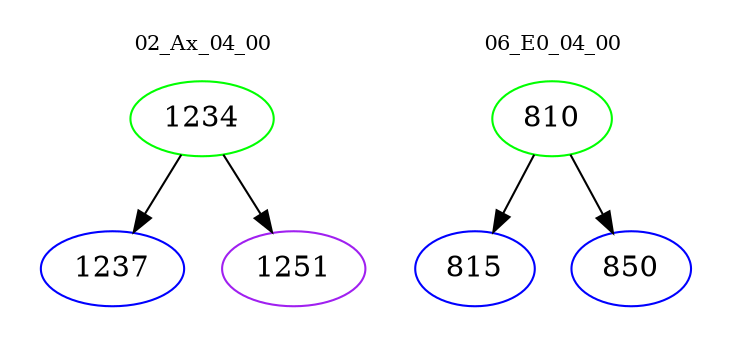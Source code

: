 digraph{
subgraph cluster_0 {
color = white
label = "02_Ax_04_00";
fontsize=10;
T0_1234 [label="1234", color="green"]
T0_1234 -> T0_1237 [color="black"]
T0_1237 [label="1237", color="blue"]
T0_1234 -> T0_1251 [color="black"]
T0_1251 [label="1251", color="purple"]
}
subgraph cluster_1 {
color = white
label = "06_E0_04_00";
fontsize=10;
T1_810 [label="810", color="green"]
T1_810 -> T1_815 [color="black"]
T1_815 [label="815", color="blue"]
T1_810 -> T1_850 [color="black"]
T1_850 [label="850", color="blue"]
}
}
